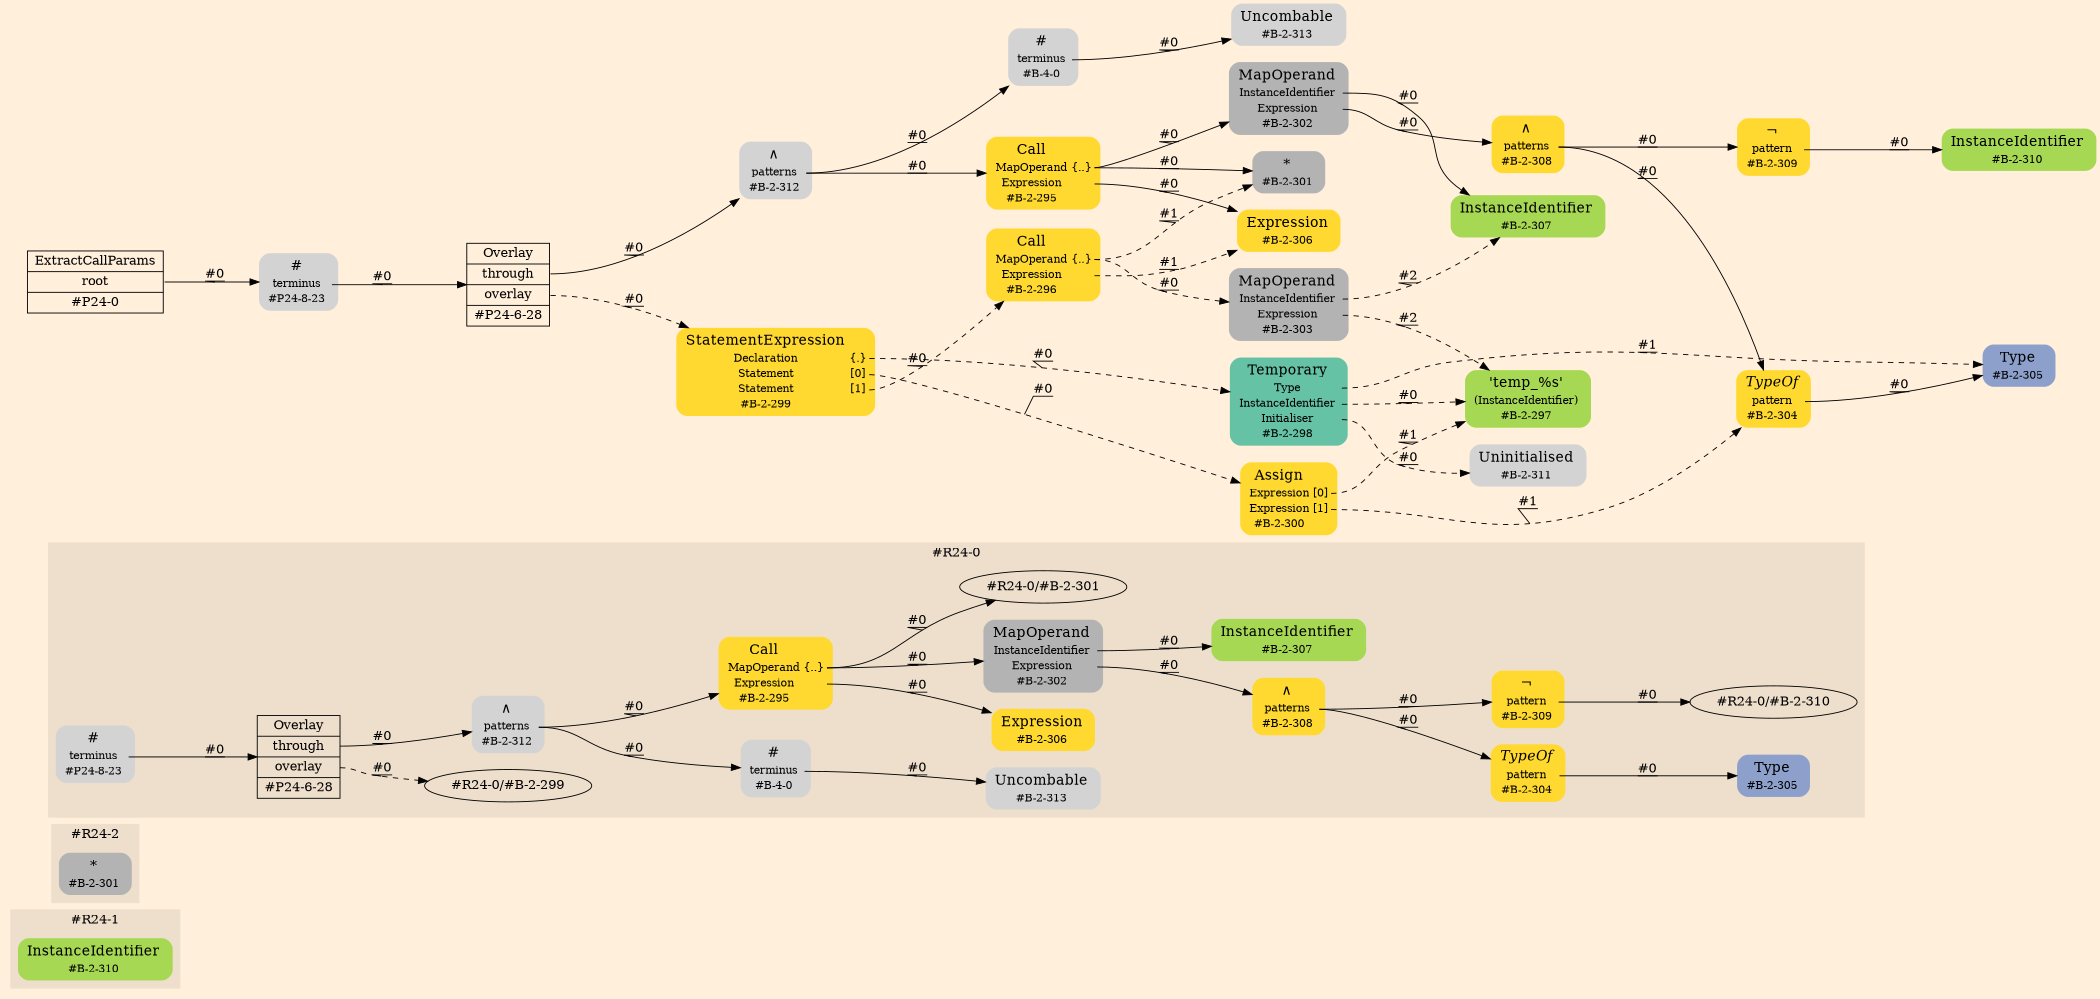 digraph Inferno {
graph [
rankdir = "LR"
ranksep = 1.0
size = "14,20"
bgcolor = antiquewhite1
color = black
fontcolor = black
];
node [
];
subgraph "cluster#R24-1" {
label = "#R24-1"
style = "filled"
color = antiquewhite2
"#R24-1/#B-2-310" [
shape = "plaintext"
fillcolor = "/set28/5"
label = <<TABLE BORDER="0" CELLBORDER="0" CELLSPACING="0">
 <TR>
  <TD><FONT POINT-SIZE="16.0">InstanceIdentifier</FONT></TD>
  <TD></TD>
 </TR>
 <TR>
  <TD>#B-2-310</TD>
  <TD PORT="port0"></TD>
 </TR>
</TABLE>>
style = "rounded,filled"
fontsize = "12"
];
}
subgraph "cluster#R24-2" {
label = "#R24-2"
style = "filled"
color = antiquewhite2
"#R24-2/#B-2-301" [
shape = "plaintext"
fillcolor = "/set28/8"
label = <<TABLE BORDER="0" CELLBORDER="0" CELLSPACING="0">
 <TR>
  <TD><FONT POINT-SIZE="16.0">*</FONT></TD>
  <TD></TD>
 </TR>
 <TR>
  <TD>#B-2-301</TD>
  <TD PORT="port0"></TD>
 </TR>
</TABLE>>
style = "rounded,filled"
fontsize = "12"
];
}
subgraph "cluster#R24-0" {
label = "#R24-0"
style = "filled"
color = antiquewhite2
"#R24-0/#B-2-305" [
shape = "plaintext"
fillcolor = "/set28/3"
label = <<TABLE BORDER="0" CELLBORDER="0" CELLSPACING="0">
 <TR>
  <TD><FONT POINT-SIZE="16.0">Type</FONT></TD>
  <TD></TD>
 </TR>
 <TR>
  <TD>#B-2-305</TD>
  <TD PORT="port0"></TD>
 </TR>
</TABLE>>
style = "rounded,filled"
fontsize = "12"
];
"#R24-0/#B-2-304" [
shape = "plaintext"
fillcolor = "/set28/6"
label = <<TABLE BORDER="0" CELLBORDER="0" CELLSPACING="0">
 <TR>
  <TD><FONT POINT-SIZE="16.0"><I>TypeOf</I></FONT></TD>
  <TD></TD>
 </TR>
 <TR>
  <TD>pattern</TD>
  <TD PORT="port0"></TD>
 </TR>
 <TR>
  <TD>#B-2-304</TD>
  <TD PORT="port1"></TD>
 </TR>
</TABLE>>
style = "rounded,filled"
fontsize = "12"
];
"#R24-0/#B-2-308" [
shape = "plaintext"
fillcolor = "/set28/6"
label = <<TABLE BORDER="0" CELLBORDER="0" CELLSPACING="0">
 <TR>
  <TD><FONT POINT-SIZE="16.0">∧</FONT></TD>
  <TD></TD>
 </TR>
 <TR>
  <TD>patterns</TD>
  <TD PORT="port0"></TD>
 </TR>
 <TR>
  <TD>#B-2-308</TD>
  <TD PORT="port1"></TD>
 </TR>
</TABLE>>
style = "rounded,filled"
fontsize = "12"
];
"#R24-0/#B-2-307" [
shape = "plaintext"
fillcolor = "/set28/5"
label = <<TABLE BORDER="0" CELLBORDER="0" CELLSPACING="0">
 <TR>
  <TD><FONT POINT-SIZE="16.0">InstanceIdentifier</FONT></TD>
  <TD></TD>
 </TR>
 <TR>
  <TD>#B-2-307</TD>
  <TD PORT="port0"></TD>
 </TR>
</TABLE>>
style = "rounded,filled"
fontsize = "12"
];
"#R24-0/#B-4-0" [
shape = "plaintext"
label = <<TABLE BORDER="0" CELLBORDER="0" CELLSPACING="0">
 <TR>
  <TD><FONT POINT-SIZE="16.0">#</FONT></TD>
  <TD></TD>
 </TR>
 <TR>
  <TD>terminus</TD>
  <TD PORT="port0"></TD>
 </TR>
 <TR>
  <TD>#B-4-0</TD>
  <TD PORT="port1"></TD>
 </TR>
</TABLE>>
style = "rounded,filled"
fontsize = "12"
];
"#R24-0/#P24-6-28" [
shape = "record"
fillcolor = antiquewhite2
label = "<fixed> Overlay | <port0> through | <port1> overlay | <port2> #P24-6-28"
style = "filled"
fontsize = "14"
color = black
fontcolor = black
];
"#R24-0/#P24-8-23" [
shape = "plaintext"
label = <<TABLE BORDER="0" CELLBORDER="0" CELLSPACING="0">
 <TR>
  <TD><FONT POINT-SIZE="16.0">#</FONT></TD>
  <TD></TD>
 </TR>
 <TR>
  <TD>terminus</TD>
  <TD PORT="port0"></TD>
 </TR>
 <TR>
  <TD>#P24-8-23</TD>
  <TD PORT="port1"></TD>
 </TR>
</TABLE>>
style = "rounded,filled"
fontsize = "12"
];
"#R24-0/#B-2-313" [
shape = "plaintext"
label = <<TABLE BORDER="0" CELLBORDER="0" CELLSPACING="0">
 <TR>
  <TD><FONT POINT-SIZE="16.0">Uncombable</FONT></TD>
  <TD></TD>
 </TR>
 <TR>
  <TD>#B-2-313</TD>
  <TD PORT="port0"></TD>
 </TR>
</TABLE>>
style = "rounded,filled"
fontsize = "12"
];
"#R24-0/#B-2-312" [
shape = "plaintext"
label = <<TABLE BORDER="0" CELLBORDER="0" CELLSPACING="0">
 <TR>
  <TD><FONT POINT-SIZE="16.0">∧</FONT></TD>
  <TD></TD>
 </TR>
 <TR>
  <TD>patterns</TD>
  <TD PORT="port0"></TD>
 </TR>
 <TR>
  <TD>#B-2-312</TD>
  <TD PORT="port1"></TD>
 </TR>
</TABLE>>
style = "rounded,filled"
fontsize = "12"
];
"#R24-0/#B-2-295" [
shape = "plaintext"
fillcolor = "/set28/6"
label = <<TABLE BORDER="0" CELLBORDER="0" CELLSPACING="0">
 <TR>
  <TD><FONT POINT-SIZE="16.0">Call</FONT></TD>
  <TD></TD>
 </TR>
 <TR>
  <TD>MapOperand</TD>
  <TD PORT="port0">{..}</TD>
 </TR>
 <TR>
  <TD>Expression</TD>
  <TD PORT="port1"></TD>
 </TR>
 <TR>
  <TD>#B-2-295</TD>
  <TD PORT="port2"></TD>
 </TR>
</TABLE>>
style = "rounded,filled"
fontsize = "12"
];
"#R24-0/#B-2-309" [
shape = "plaintext"
fillcolor = "/set28/6"
label = <<TABLE BORDER="0" CELLBORDER="0" CELLSPACING="0">
 <TR>
  <TD><FONT POINT-SIZE="16.0">¬</FONT></TD>
  <TD></TD>
 </TR>
 <TR>
  <TD>pattern</TD>
  <TD PORT="port0"></TD>
 </TR>
 <TR>
  <TD>#B-2-309</TD>
  <TD PORT="port1"></TD>
 </TR>
</TABLE>>
style = "rounded,filled"
fontsize = "12"
];
"#R24-0/#B-2-306" [
shape = "plaintext"
fillcolor = "/set28/6"
label = <<TABLE BORDER="0" CELLBORDER="0" CELLSPACING="0">
 <TR>
  <TD><FONT POINT-SIZE="16.0">Expression</FONT></TD>
  <TD></TD>
 </TR>
 <TR>
  <TD>#B-2-306</TD>
  <TD PORT="port0"></TD>
 </TR>
</TABLE>>
style = "rounded,filled"
fontsize = "12"
];
"#R24-0/#B-2-302" [
shape = "plaintext"
fillcolor = "/set28/8"
label = <<TABLE BORDER="0" CELLBORDER="0" CELLSPACING="0">
 <TR>
  <TD><FONT POINT-SIZE="16.0">MapOperand</FONT></TD>
  <TD></TD>
 </TR>
 <TR>
  <TD>InstanceIdentifier</TD>
  <TD PORT="port0"></TD>
 </TR>
 <TR>
  <TD>Expression</TD>
  <TD PORT="port1"></TD>
 </TR>
 <TR>
  <TD>#B-2-302</TD>
  <TD PORT="port2"></TD>
 </TR>
</TABLE>>
style = "rounded,filled"
fontsize = "12"
];
"#R24-0/#B-2-304":port0 -> "#R24-0/#B-2-305" [style="solid"
label = "#0"
decorate = true
color = black
fontcolor = black
];
"#R24-0/#B-2-308":port0 -> "#R24-0/#B-2-304" [style="solid"
label = "#0"
decorate = true
color = black
fontcolor = black
];
"#R24-0/#B-2-308":port0 -> "#R24-0/#B-2-309" [style="solid"
label = "#0"
decorate = true
color = black
fontcolor = black
];
"#R24-0/#B-4-0":port0 -> "#R24-0/#B-2-313" [style="solid"
label = "#0"
decorate = true
color = black
fontcolor = black
];
"#R24-0/#P24-6-28":port0 -> "#R24-0/#B-2-312" [style="solid"
label = "#0"
decorate = true
color = black
fontcolor = black
];
"#R24-0/#P24-6-28":port1 -> "#R24-0/#B-2-299" [style="dashed"
label = "#0"
decorate = true
color = black
fontcolor = black
];
"#R24-0/#P24-8-23":port0 -> "#R24-0/#P24-6-28" [style="solid"
label = "#0"
decorate = true
color = black
fontcolor = black
];
"#R24-0/#B-2-312":port0 -> "#R24-0/#B-2-295" [style="solid"
label = "#0"
decorate = true
color = black
fontcolor = black
];
"#R24-0/#B-2-312":port0 -> "#R24-0/#B-4-0" [style="solid"
label = "#0"
decorate = true
color = black
fontcolor = black
];
"#R24-0/#B-2-295":port0 -> "#R24-0/#B-2-301" [style="solid"
label = "#0"
decorate = true
color = black
fontcolor = black
];
"#R24-0/#B-2-295":port0 -> "#R24-0/#B-2-302" [style="solid"
label = "#0"
decorate = true
color = black
fontcolor = black
];
"#R24-0/#B-2-295":port1 -> "#R24-0/#B-2-306" [style="solid"
label = "#0"
decorate = true
color = black
fontcolor = black
];
"#R24-0/#B-2-309":port0 -> "#R24-0/#B-2-310" [style="solid"
label = "#0"
decorate = true
color = black
fontcolor = black
];
"#R24-0/#B-2-302":port0 -> "#R24-0/#B-2-307" [style="solid"
label = "#0"
decorate = true
color = black
fontcolor = black
];
"#R24-0/#B-2-302":port1 -> "#R24-0/#B-2-308" [style="solid"
label = "#0"
decorate = true
color = black
fontcolor = black
];
}
"CR#P24-0" [
shape = "record"
fillcolor = antiquewhite1
label = "<fixed> ExtractCallParams | <port0> root | <port1> #P24-0"
style = "filled"
fontsize = "14"
color = black
fontcolor = black
];
"#P24-8-23" [
shape = "plaintext"
label = <<TABLE BORDER="0" CELLBORDER="0" CELLSPACING="0">
 <TR>
  <TD><FONT POINT-SIZE="16.0">#</FONT></TD>
  <TD></TD>
 </TR>
 <TR>
  <TD>terminus</TD>
  <TD PORT="port0"></TD>
 </TR>
 <TR>
  <TD>#P24-8-23</TD>
  <TD PORT="port1"></TD>
 </TR>
</TABLE>>
style = "rounded,filled"
fontsize = "12"
];
"#P24-6-28" [
shape = "record"
fillcolor = antiquewhite1
label = "<fixed> Overlay | <port0> through | <port1> overlay | <port2> #P24-6-28"
style = "filled"
fontsize = "14"
color = black
fontcolor = black
];
"#B-2-312" [
shape = "plaintext"
label = <<TABLE BORDER="0" CELLBORDER="0" CELLSPACING="0">
 <TR>
  <TD><FONT POINT-SIZE="16.0">∧</FONT></TD>
  <TD></TD>
 </TR>
 <TR>
  <TD>patterns</TD>
  <TD PORT="port0"></TD>
 </TR>
 <TR>
  <TD>#B-2-312</TD>
  <TD PORT="port1"></TD>
 </TR>
</TABLE>>
style = "rounded,filled"
fontsize = "12"
];
"#B-2-295" [
shape = "plaintext"
fillcolor = "/set28/6"
label = <<TABLE BORDER="0" CELLBORDER="0" CELLSPACING="0">
 <TR>
  <TD><FONT POINT-SIZE="16.0">Call</FONT></TD>
  <TD></TD>
 </TR>
 <TR>
  <TD>MapOperand</TD>
  <TD PORT="port0">{..}</TD>
 </TR>
 <TR>
  <TD>Expression</TD>
  <TD PORT="port1"></TD>
 </TR>
 <TR>
  <TD>#B-2-295</TD>
  <TD PORT="port2"></TD>
 </TR>
</TABLE>>
style = "rounded,filled"
fontsize = "12"
];
"#B-2-301" [
shape = "plaintext"
fillcolor = "/set28/8"
label = <<TABLE BORDER="0" CELLBORDER="0" CELLSPACING="0">
 <TR>
  <TD><FONT POINT-SIZE="16.0">*</FONT></TD>
  <TD></TD>
 </TR>
 <TR>
  <TD>#B-2-301</TD>
  <TD PORT="port0"></TD>
 </TR>
</TABLE>>
style = "rounded,filled"
fontsize = "12"
];
"#B-2-302" [
shape = "plaintext"
fillcolor = "/set28/8"
label = <<TABLE BORDER="0" CELLBORDER="0" CELLSPACING="0">
 <TR>
  <TD><FONT POINT-SIZE="16.0">MapOperand</FONT></TD>
  <TD></TD>
 </TR>
 <TR>
  <TD>InstanceIdentifier</TD>
  <TD PORT="port0"></TD>
 </TR>
 <TR>
  <TD>Expression</TD>
  <TD PORT="port1"></TD>
 </TR>
 <TR>
  <TD>#B-2-302</TD>
  <TD PORT="port2"></TD>
 </TR>
</TABLE>>
style = "rounded,filled"
fontsize = "12"
];
"#B-2-307" [
shape = "plaintext"
fillcolor = "/set28/5"
label = <<TABLE BORDER="0" CELLBORDER="0" CELLSPACING="0">
 <TR>
  <TD><FONT POINT-SIZE="16.0">InstanceIdentifier</FONT></TD>
  <TD></TD>
 </TR>
 <TR>
  <TD>#B-2-307</TD>
  <TD PORT="port0"></TD>
 </TR>
</TABLE>>
style = "rounded,filled"
fontsize = "12"
];
"#B-2-308" [
shape = "plaintext"
fillcolor = "/set28/6"
label = <<TABLE BORDER="0" CELLBORDER="0" CELLSPACING="0">
 <TR>
  <TD><FONT POINT-SIZE="16.0">∧</FONT></TD>
  <TD></TD>
 </TR>
 <TR>
  <TD>patterns</TD>
  <TD PORT="port0"></TD>
 </TR>
 <TR>
  <TD>#B-2-308</TD>
  <TD PORT="port1"></TD>
 </TR>
</TABLE>>
style = "rounded,filled"
fontsize = "12"
];
"#B-2-304" [
shape = "plaintext"
fillcolor = "/set28/6"
label = <<TABLE BORDER="0" CELLBORDER="0" CELLSPACING="0">
 <TR>
  <TD><FONT POINT-SIZE="16.0"><I>TypeOf</I></FONT></TD>
  <TD></TD>
 </TR>
 <TR>
  <TD>pattern</TD>
  <TD PORT="port0"></TD>
 </TR>
 <TR>
  <TD>#B-2-304</TD>
  <TD PORT="port1"></TD>
 </TR>
</TABLE>>
style = "rounded,filled"
fontsize = "12"
];
"#B-2-305" [
shape = "plaintext"
fillcolor = "/set28/3"
label = <<TABLE BORDER="0" CELLBORDER="0" CELLSPACING="0">
 <TR>
  <TD><FONT POINT-SIZE="16.0">Type</FONT></TD>
  <TD></TD>
 </TR>
 <TR>
  <TD>#B-2-305</TD>
  <TD PORT="port0"></TD>
 </TR>
</TABLE>>
style = "rounded,filled"
fontsize = "12"
];
"#B-2-309" [
shape = "plaintext"
fillcolor = "/set28/6"
label = <<TABLE BORDER="0" CELLBORDER="0" CELLSPACING="0">
 <TR>
  <TD><FONT POINT-SIZE="16.0">¬</FONT></TD>
  <TD></TD>
 </TR>
 <TR>
  <TD>pattern</TD>
  <TD PORT="port0"></TD>
 </TR>
 <TR>
  <TD>#B-2-309</TD>
  <TD PORT="port1"></TD>
 </TR>
</TABLE>>
style = "rounded,filled"
fontsize = "12"
];
"#B-2-310" [
shape = "plaintext"
fillcolor = "/set28/5"
label = <<TABLE BORDER="0" CELLBORDER="0" CELLSPACING="0">
 <TR>
  <TD><FONT POINT-SIZE="16.0">InstanceIdentifier</FONT></TD>
  <TD></TD>
 </TR>
 <TR>
  <TD>#B-2-310</TD>
  <TD PORT="port0"></TD>
 </TR>
</TABLE>>
style = "rounded,filled"
fontsize = "12"
];
"#B-2-306" [
shape = "plaintext"
fillcolor = "/set28/6"
label = <<TABLE BORDER="0" CELLBORDER="0" CELLSPACING="0">
 <TR>
  <TD><FONT POINT-SIZE="16.0">Expression</FONT></TD>
  <TD></TD>
 </TR>
 <TR>
  <TD>#B-2-306</TD>
  <TD PORT="port0"></TD>
 </TR>
</TABLE>>
style = "rounded,filled"
fontsize = "12"
];
"#B-4-0" [
shape = "plaintext"
label = <<TABLE BORDER="0" CELLBORDER="0" CELLSPACING="0">
 <TR>
  <TD><FONT POINT-SIZE="16.0">#</FONT></TD>
  <TD></TD>
 </TR>
 <TR>
  <TD>terminus</TD>
  <TD PORT="port0"></TD>
 </TR>
 <TR>
  <TD>#B-4-0</TD>
  <TD PORT="port1"></TD>
 </TR>
</TABLE>>
style = "rounded,filled"
fontsize = "12"
];
"#B-2-313" [
shape = "plaintext"
label = <<TABLE BORDER="0" CELLBORDER="0" CELLSPACING="0">
 <TR>
  <TD><FONT POINT-SIZE="16.0">Uncombable</FONT></TD>
  <TD></TD>
 </TR>
 <TR>
  <TD>#B-2-313</TD>
  <TD PORT="port0"></TD>
 </TR>
</TABLE>>
style = "rounded,filled"
fontsize = "12"
];
"#B-2-299" [
shape = "plaintext"
fillcolor = "/set28/6"
label = <<TABLE BORDER="0" CELLBORDER="0" CELLSPACING="0">
 <TR>
  <TD><FONT POINT-SIZE="16.0">StatementExpression</FONT></TD>
  <TD></TD>
 </TR>
 <TR>
  <TD>Declaration</TD>
  <TD PORT="port0">{.}</TD>
 </TR>
 <TR>
  <TD>Statement</TD>
  <TD PORT="port1">[0]</TD>
 </TR>
 <TR>
  <TD>Statement</TD>
  <TD PORT="port2">[1]</TD>
 </TR>
 <TR>
  <TD>#B-2-299</TD>
  <TD PORT="port3"></TD>
 </TR>
</TABLE>>
style = "rounded,filled"
fontsize = "12"
];
"#B-2-298" [
shape = "plaintext"
fillcolor = "/set28/1"
label = <<TABLE BORDER="0" CELLBORDER="0" CELLSPACING="0">
 <TR>
  <TD><FONT POINT-SIZE="16.0">Temporary</FONT></TD>
  <TD></TD>
 </TR>
 <TR>
  <TD>Type</TD>
  <TD PORT="port0"></TD>
 </TR>
 <TR>
  <TD>InstanceIdentifier</TD>
  <TD PORT="port1"></TD>
 </TR>
 <TR>
  <TD>Initialiser</TD>
  <TD PORT="port2"></TD>
 </TR>
 <TR>
  <TD>#B-2-298</TD>
  <TD PORT="port3"></TD>
 </TR>
</TABLE>>
style = "rounded,filled"
fontsize = "12"
];
"#B-2-297" [
shape = "plaintext"
fillcolor = "/set28/5"
label = <<TABLE BORDER="0" CELLBORDER="0" CELLSPACING="0">
 <TR>
  <TD><FONT POINT-SIZE="16.0">'temp_%s'</FONT></TD>
  <TD></TD>
 </TR>
 <TR>
  <TD>(InstanceIdentifier)</TD>
  <TD PORT="port0"></TD>
 </TR>
 <TR>
  <TD>#B-2-297</TD>
  <TD PORT="port1"></TD>
 </TR>
</TABLE>>
style = "rounded,filled"
fontsize = "12"
];
"#B-2-311" [
shape = "plaintext"
label = <<TABLE BORDER="0" CELLBORDER="0" CELLSPACING="0">
 <TR>
  <TD><FONT POINT-SIZE="16.0">Uninitialised</FONT></TD>
  <TD></TD>
 </TR>
 <TR>
  <TD>#B-2-311</TD>
  <TD PORT="port0"></TD>
 </TR>
</TABLE>>
style = "rounded,filled"
fontsize = "12"
];
"#B-2-300" [
shape = "plaintext"
fillcolor = "/set28/6"
label = <<TABLE BORDER="0" CELLBORDER="0" CELLSPACING="0">
 <TR>
  <TD><FONT POINT-SIZE="16.0">Assign</FONT></TD>
  <TD></TD>
 </TR>
 <TR>
  <TD>Expression</TD>
  <TD PORT="port0">[0]</TD>
 </TR>
 <TR>
  <TD>Expression</TD>
  <TD PORT="port1">[1]</TD>
 </TR>
 <TR>
  <TD>#B-2-300</TD>
  <TD PORT="port2"></TD>
 </TR>
</TABLE>>
style = "rounded,filled"
fontsize = "12"
];
"#B-2-296" [
shape = "plaintext"
fillcolor = "/set28/6"
label = <<TABLE BORDER="0" CELLBORDER="0" CELLSPACING="0">
 <TR>
  <TD><FONT POINT-SIZE="16.0">Call</FONT></TD>
  <TD></TD>
 </TR>
 <TR>
  <TD>MapOperand</TD>
  <TD PORT="port0">{..}</TD>
 </TR>
 <TR>
  <TD>Expression</TD>
  <TD PORT="port1"></TD>
 </TR>
 <TR>
  <TD>#B-2-296</TD>
  <TD PORT="port2"></TD>
 </TR>
</TABLE>>
style = "rounded,filled"
fontsize = "12"
];
"#B-2-303" [
shape = "plaintext"
fillcolor = "/set28/8"
label = <<TABLE BORDER="0" CELLBORDER="0" CELLSPACING="0">
 <TR>
  <TD><FONT POINT-SIZE="16.0">MapOperand</FONT></TD>
  <TD></TD>
 </TR>
 <TR>
  <TD>InstanceIdentifier</TD>
  <TD PORT="port0"></TD>
 </TR>
 <TR>
  <TD>Expression</TD>
  <TD PORT="port1"></TD>
 </TR>
 <TR>
  <TD>#B-2-303</TD>
  <TD PORT="port2"></TD>
 </TR>
</TABLE>>
style = "rounded,filled"
fontsize = "12"
];
"CR#P24-0":port0 -> "#P24-8-23" [style="solid"
label = "#0"
decorate = true
color = black
fontcolor = black
];
"#P24-8-23":port0 -> "#P24-6-28" [style="solid"
label = "#0"
decorate = true
color = black
fontcolor = black
];
"#P24-6-28":port0 -> "#B-2-312" [style="solid"
label = "#0"
decorate = true
color = black
fontcolor = black
];
"#P24-6-28":port1 -> "#B-2-299" [style="dashed"
label = "#0"
decorate = true
color = black
fontcolor = black
];
"#B-2-312":port0 -> "#B-2-295" [style="solid"
label = "#0"
decorate = true
color = black
fontcolor = black
];
"#B-2-312":port0 -> "#B-4-0" [style="solid"
label = "#0"
decorate = true
color = black
fontcolor = black
];
"#B-2-295":port0 -> "#B-2-301" [style="solid"
label = "#0"
decorate = true
color = black
fontcolor = black
];
"#B-2-295":port0 -> "#B-2-302" [style="solid"
label = "#0"
decorate = true
color = black
fontcolor = black
];
"#B-2-295":port1 -> "#B-2-306" [style="solid"
label = "#0"
decorate = true
color = black
fontcolor = black
];
"#B-2-302":port0 -> "#B-2-307" [style="solid"
label = "#0"
decorate = true
color = black
fontcolor = black
];
"#B-2-302":port1 -> "#B-2-308" [style="solid"
label = "#0"
decorate = true
color = black
fontcolor = black
];
"#B-2-308":port0 -> "#B-2-304" [style="solid"
label = "#0"
decorate = true
color = black
fontcolor = black
];
"#B-2-308":port0 -> "#B-2-309" [style="solid"
label = "#0"
decorate = true
color = black
fontcolor = black
];
"#B-2-304":port0 -> "#B-2-305" [style="solid"
label = "#0"
decorate = true
color = black
fontcolor = black
];
"#B-2-309":port0 -> "#B-2-310" [style="solid"
label = "#0"
decorate = true
color = black
fontcolor = black
];
"#B-4-0":port0 -> "#B-2-313" [style="solid"
label = "#0"
decorate = true
color = black
fontcolor = black
];
"#B-2-299":port0 -> "#B-2-298" [style="dashed"
label = "#0"
decorate = true
color = black
fontcolor = black
];
"#B-2-299":port1 -> "#B-2-300" [style="dashed"
label = "#0"
decorate = true
color = black
fontcolor = black
];
"#B-2-299":port2 -> "#B-2-296" [style="dashed"
label = "#0"
decorate = true
color = black
fontcolor = black
];
"#B-2-298":port0 -> "#B-2-305" [style="dashed"
label = "#1"
decorate = true
color = black
fontcolor = black
];
"#B-2-298":port1 -> "#B-2-297" [style="dashed"
label = "#0"
decorate = true
color = black
fontcolor = black
];
"#B-2-298":port2 -> "#B-2-311" [style="dashed"
label = "#0"
decorate = true
color = black
fontcolor = black
];
"#B-2-300":port0 -> "#B-2-297" [style="dashed"
label = "#1"
decorate = true
color = black
fontcolor = black
];
"#B-2-300":port1 -> "#B-2-304" [style="dashed"
label = "#1"
decorate = true
color = black
fontcolor = black
];
"#B-2-296":port0 -> "#B-2-301" [style="dashed"
label = "#1"
decorate = true
color = black
fontcolor = black
];
"#B-2-296":port0 -> "#B-2-303" [style="dashed"
label = "#0"
decorate = true
color = black
fontcolor = black
];
"#B-2-296":port1 -> "#B-2-306" [style="dashed"
label = "#1"
decorate = true
color = black
fontcolor = black
];
"#B-2-303":port0 -> "#B-2-307" [style="dashed"
label = "#2"
decorate = true
color = black
fontcolor = black
];
"#B-2-303":port1 -> "#B-2-297" [style="dashed"
label = "#2"
decorate = true
color = black
fontcolor = black
];
}
